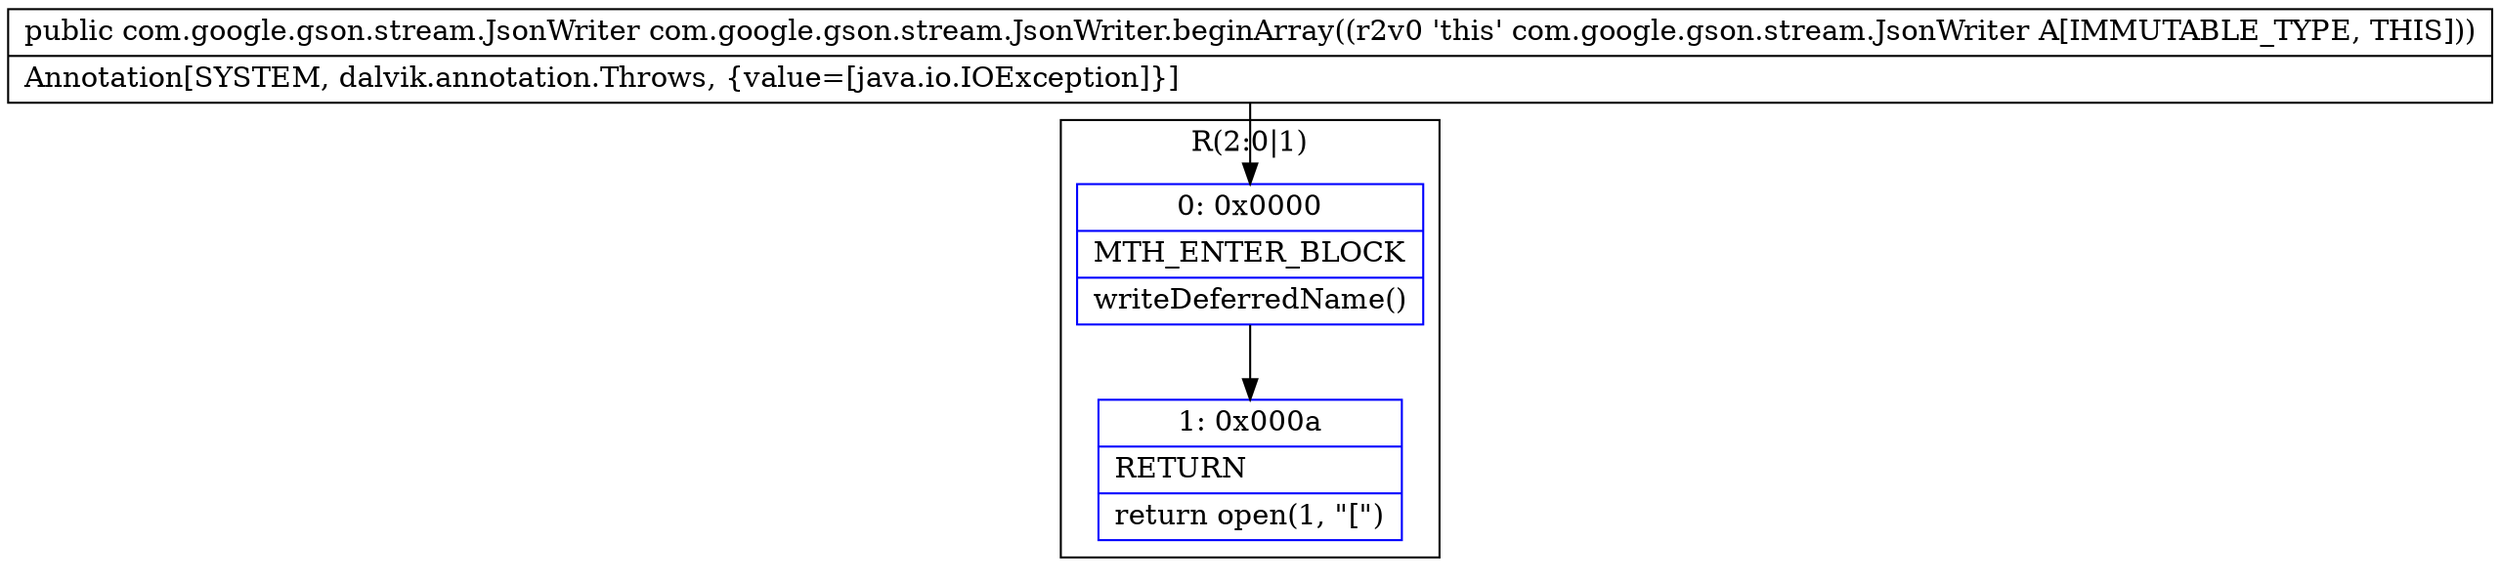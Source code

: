 digraph "CFG forcom.google.gson.stream.JsonWriter.beginArray()Lcom\/google\/gson\/stream\/JsonWriter;" {
subgraph cluster_Region_1742601387 {
label = "R(2:0|1)";
node [shape=record,color=blue];
Node_0 [shape=record,label="{0\:\ 0x0000|MTH_ENTER_BLOCK\l|writeDeferredName()\l}"];
Node_1 [shape=record,label="{1\:\ 0x000a|RETURN\l|return open(1, \"[\")\l}"];
}
MethodNode[shape=record,label="{public com.google.gson.stream.JsonWriter com.google.gson.stream.JsonWriter.beginArray((r2v0 'this' com.google.gson.stream.JsonWriter A[IMMUTABLE_TYPE, THIS]))  | Annotation[SYSTEM, dalvik.annotation.Throws, \{value=[java.io.IOException]\}]\l}"];
MethodNode -> Node_0;
Node_0 -> Node_1;
}

